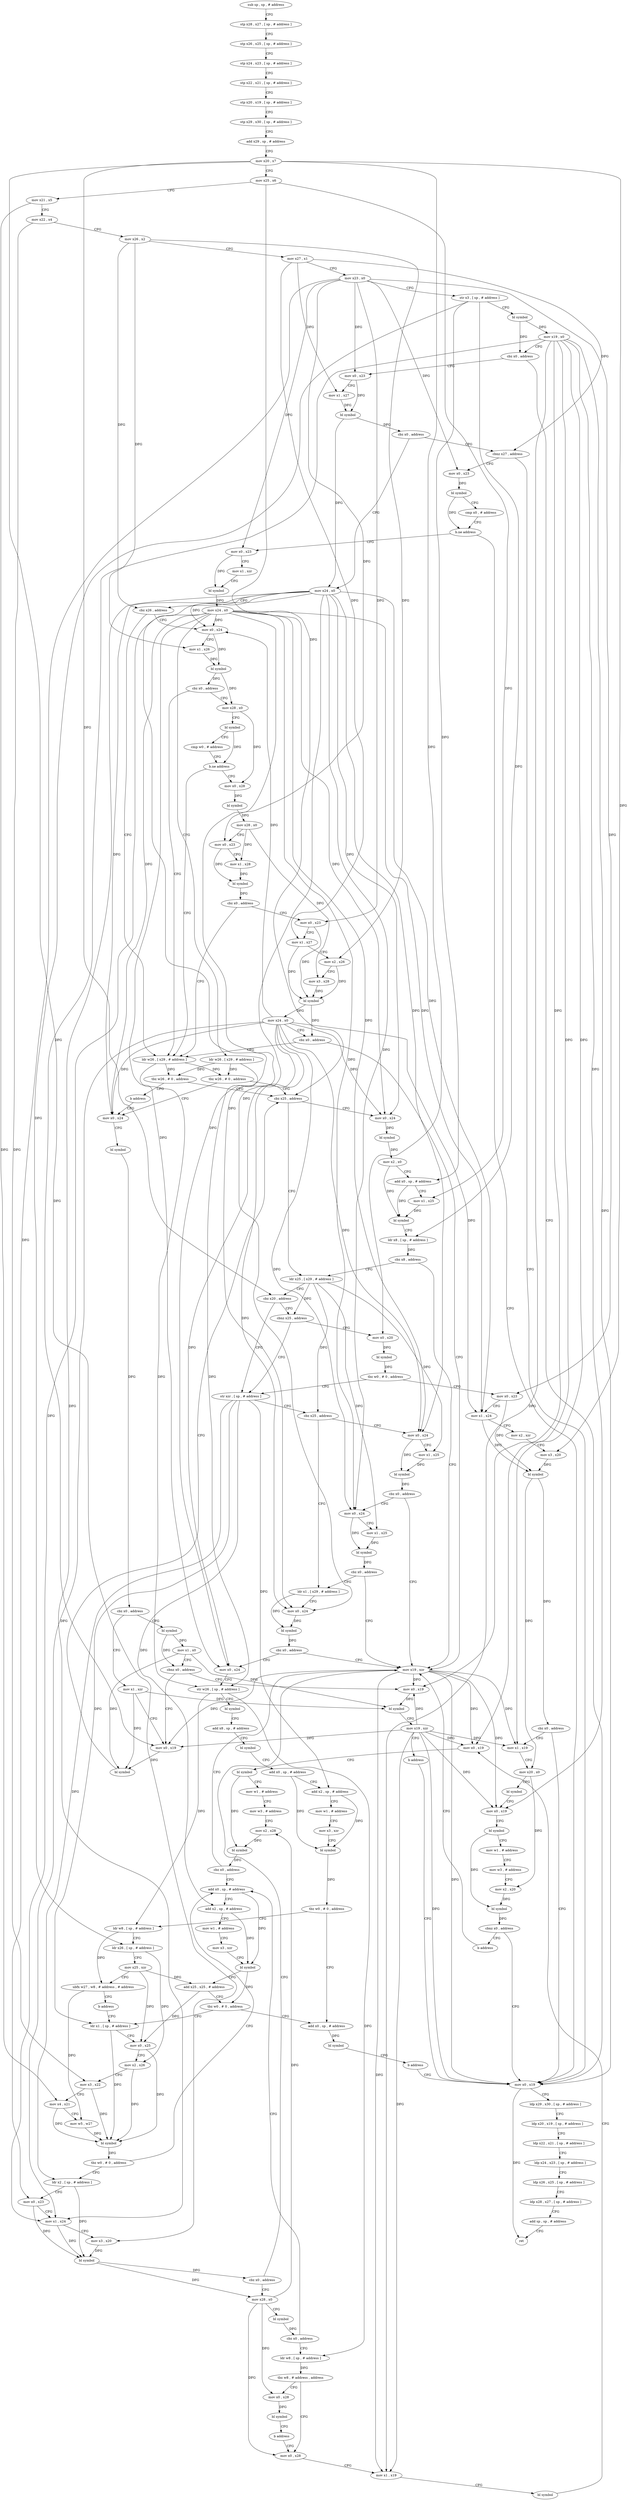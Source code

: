 digraph "func" {
"87488" [label = "sub sp , sp , # address" ]
"87492" [label = "stp x28 , x27 , [ sp , # address ]" ]
"87496" [label = "stp x26 , x25 , [ sp , # address ]" ]
"87500" [label = "stp x24 , x23 , [ sp , # address ]" ]
"87504" [label = "stp x22 , x21 , [ sp , # address ]" ]
"87508" [label = "stp x20 , x19 , [ sp , # address ]" ]
"87512" [label = "stp x29 , x30 , [ sp , # address ]" ]
"87516" [label = "add x29 , sp , # address" ]
"87520" [label = "mov x20 , x7" ]
"87524" [label = "mov x25 , x6" ]
"87528" [label = "mov x21 , x5" ]
"87532" [label = "mov x22 , x4" ]
"87536" [label = "mov x26 , x2" ]
"87540" [label = "mov x27 , x1" ]
"87544" [label = "mov x23 , x0" ]
"87548" [label = "str x3 , [ sp , # address ]" ]
"87552" [label = "bl symbol" ]
"87556" [label = "mov x19 , x0" ]
"87560" [label = "cbz x0 , address" ]
"88192" [label = "mov x0 , x19" ]
"87564" [label = "mov x0 , x23" ]
"88196" [label = "ldp x29 , x30 , [ sp , # address ]" ]
"88200" [label = "ldp x20 , x19 , [ sp , # address ]" ]
"88204" [label = "ldp x22 , x21 , [ sp , # address ]" ]
"88208" [label = "ldp x24 , x23 , [ sp , # address ]" ]
"88212" [label = "ldp x26 , x25 , [ sp , # address ]" ]
"88216" [label = "ldp x28 , x27 , [ sp , # address ]" ]
"88220" [label = "add sp , sp , # address" ]
"88224" [label = "ret" ]
"87568" [label = "mov x1 , x27" ]
"87572" [label = "bl symbol" ]
"87576" [label = "cbz x0 , address" ]
"87724" [label = "cbnz x27 , address" ]
"87580" [label = "mov x24 , x0" ]
"87728" [label = "mov x0 , x23" ]
"87584" [label = "cbz x26 , address" ]
"87676" [label = "ldr w26 , [ x29 , # address ]" ]
"87588" [label = "mov x0 , x24" ]
"87732" [label = "bl symbol" ]
"87736" [label = "cmp x0 , # address" ]
"87740" [label = "b.ne address" ]
"87744" [label = "mov x0 , x23" ]
"87680" [label = "tbz w26 , # 0 , address" ]
"87784" [label = "cbz x25 , address" ]
"87684" [label = "mov x0 , x24" ]
"87592" [label = "mov x1 , x26" ]
"87596" [label = "bl symbol" ]
"87600" [label = "cbz x0 , address" ]
"87604" [label = "mov x28 , x0" ]
"87748" [label = "mov x1 , xzr" ]
"87752" [label = "bl symbol" ]
"87756" [label = "mov x24 , x0" ]
"87760" [label = "ldr w26 , [ x29 , # address ]" ]
"87764" [label = "tbz w26 , # 0 , address" ]
"87768" [label = "b address" ]
"87820" [label = "ldr x25 , [ x29 , # address ]" ]
"87788" [label = "mov x0 , x24" ]
"87688" [label = "bl symbol" ]
"87692" [label = "cbz x0 , address" ]
"87772" [label = "mov x1 , xzr" ]
"87696" [label = "bl symbol" ]
"87608" [label = "bl symbol" ]
"87612" [label = "cmp w0 , # address" ]
"87616" [label = "b.ne address" ]
"87620" [label = "mov x0 , x28" ]
"87824" [label = "cbz x20 , address" ]
"87912" [label = "str xzr , [ sp , # address ]" ]
"87828" [label = "cbnz x25 , address" ]
"87792" [label = "bl symbol" ]
"87796" [label = "mov x2 , x0" ]
"87800" [label = "add x0 , sp , # address" ]
"87804" [label = "mov x1 , x25" ]
"87808" [label = "bl symbol" ]
"87812" [label = "ldr x8 , [ sp , # address ]" ]
"87816" [label = "cbz x8 , address" ]
"88188" [label = "mov x19 , xzr" ]
"87776" [label = "mov x0 , x19" ]
"87700" [label = "mov x1 , x0" ]
"87704" [label = "cbnz x0 , address" ]
"87708" [label = "mov x0 , x19" ]
"87624" [label = "bl symbol" ]
"87628" [label = "mov x28 , x0" ]
"87632" [label = "mov x0 , x23" ]
"87636" [label = "mov x1 , x28" ]
"87640" [label = "bl symbol" ]
"87644" [label = "cbz x0 , address" ]
"87648" [label = "mov x0 , x23" ]
"87916" [label = "cbz x25 , address" ]
"87952" [label = "ldr x1 , [ x29 , # address ]" ]
"87920" [label = "mov x0 , x24" ]
"87832" [label = "mov x0 , x20" ]
"87780" [label = "bl symbol" ]
"87712" [label = "bl symbol" ]
"87716" [label = "mov x19 , xzr" ]
"87720" [label = "b address" ]
"87652" [label = "mov x1 , x27" ]
"87656" [label = "mov x2 , x26" ]
"87660" [label = "mov x3 , x28" ]
"87664" [label = "bl symbol" ]
"87668" [label = "mov x24 , x0" ]
"87672" [label = "cbz x0 , address" ]
"87956" [label = "mov x0 , x24" ]
"87960" [label = "bl symbol" ]
"87964" [label = "cbz x0 , address" ]
"87968" [label = "mov x0 , x24" ]
"87924" [label = "mov x1 , x25" ]
"87928" [label = "bl symbol" ]
"87932" [label = "cbz x0 , address" ]
"87936" [label = "mov x0 , x24" ]
"87836" [label = "bl symbol" ]
"87840" [label = "tbz w0 , # 0 , address" ]
"87844" [label = "mov x0 , x23" ]
"87972" [label = "str w26 , [ sp , # address ]" ]
"87976" [label = "bl symbol" ]
"87980" [label = "add x8 , sp , # address" ]
"87984" [label = "bl symbol" ]
"87988" [label = "add x0 , sp , # address" ]
"87992" [label = "add x2 , sp , # address" ]
"87996" [label = "mov w1 , # address" ]
"88000" [label = "mov x3 , xzr" ]
"88004" [label = "bl symbol" ]
"88008" [label = "tbz w0 , # 0 , address" ]
"88228" [label = "add x0 , sp , # address" ]
"88012" [label = "ldr w8 , [ sp , # address ]" ]
"87940" [label = "mov x1 , x25" ]
"87944" [label = "bl symbol" ]
"87948" [label = "cbz x0 , address" ]
"87848" [label = "mov x1 , x24" ]
"87852" [label = "mov x2 , xzr" ]
"87856" [label = "mov x3 , x20" ]
"87860" [label = "bl symbol" ]
"87864" [label = "cbz x0 , address" ]
"87868" [label = "mov x1 , x19" ]
"88232" [label = "bl symbol" ]
"88236" [label = "b address" ]
"88016" [label = "ldr x26 , [ sp , # address ]" ]
"88020" [label = "mov x25 , xzr" ]
"88024" [label = "ubfx w27 , w8 , # address , # address" ]
"88028" [label = "b address" ]
"88100" [label = "ldr x1 , [ sp , # address ]" ]
"87872" [label = "mov x20 , x0" ]
"87876" [label = "bl symbol" ]
"87880" [label = "mov x0 , x19" ]
"87884" [label = "bl symbol" ]
"87888" [label = "mov w1 , # address" ]
"87892" [label = "mov w3 , # address" ]
"87896" [label = "mov x2 , x20" ]
"87900" [label = "bl symbol" ]
"87904" [label = "cbnz x0 , address" ]
"87908" [label = "b address" ]
"88104" [label = "mov x0 , x25" ]
"88108" [label = "mov x2 , x26" ]
"88112" [label = "mov x3 , x22" ]
"88116" [label = "mov x4 , x21" ]
"88120" [label = "mov w5 , w27" ]
"88124" [label = "bl symbol" ]
"88128" [label = "tbz w0 , # 0 , address" ]
"88072" [label = "add x0 , sp , # address" ]
"88132" [label = "ldr x2 , [ sp , # address ]" ]
"88076" [label = "add x2 , sp , # address" ]
"88080" [label = "mov w1 , # address" ]
"88084" [label = "mov x3 , xzr" ]
"88088" [label = "bl symbol" ]
"88092" [label = "add x25 , x25 , # address" ]
"88096" [label = "tbz w0 , # 0 , address" ]
"88136" [label = "mov x0 , x23" ]
"88140" [label = "mov x1 , x24" ]
"88144" [label = "mov x3 , x20" ]
"88148" [label = "bl symbol" ]
"88152" [label = "cbz x0 , address" ]
"88156" [label = "mov x28 , x0" ]
"88160" [label = "bl symbol" ]
"88164" [label = "cbz x0 , address" ]
"88168" [label = "ldr w8 , [ sp , # address ]" ]
"88172" [label = "tbz w8 , # address , address" ]
"88032" [label = "mov x0 , x28" ]
"88176" [label = "mov x0 , x28" ]
"88036" [label = "mov x1 , x19" ]
"88040" [label = "bl symbol" ]
"88044" [label = "mov x0 , x19" ]
"88048" [label = "bl symbol" ]
"88052" [label = "mov w1 , # address" ]
"88056" [label = "mov w3 , # address" ]
"88060" [label = "mov x2 , x28" ]
"88064" [label = "bl symbol" ]
"88068" [label = "cbz x0 , address" ]
"88180" [label = "bl symbol" ]
"88184" [label = "b address" ]
"87488" -> "87492" [ label = "CFG" ]
"87492" -> "87496" [ label = "CFG" ]
"87496" -> "87500" [ label = "CFG" ]
"87500" -> "87504" [ label = "CFG" ]
"87504" -> "87508" [ label = "CFG" ]
"87508" -> "87512" [ label = "CFG" ]
"87512" -> "87516" [ label = "CFG" ]
"87516" -> "87520" [ label = "CFG" ]
"87520" -> "87524" [ label = "CFG" ]
"87520" -> "87824" [ label = "DFG" ]
"87520" -> "87832" [ label = "DFG" ]
"87520" -> "87856" [ label = "DFG" ]
"87520" -> "88144" [ label = "DFG" ]
"87524" -> "87528" [ label = "CFG" ]
"87524" -> "87784" [ label = "DFG" ]
"87524" -> "87804" [ label = "DFG" ]
"87528" -> "87532" [ label = "CFG" ]
"87528" -> "88116" [ label = "DFG" ]
"87532" -> "87536" [ label = "CFG" ]
"87532" -> "88112" [ label = "DFG" ]
"87536" -> "87540" [ label = "CFG" ]
"87536" -> "87584" [ label = "DFG" ]
"87536" -> "87592" [ label = "DFG" ]
"87536" -> "87656" [ label = "DFG" ]
"87540" -> "87544" [ label = "CFG" ]
"87540" -> "87568" [ label = "DFG" ]
"87540" -> "87724" [ label = "DFG" ]
"87540" -> "87652" [ label = "DFG" ]
"87544" -> "87548" [ label = "CFG" ]
"87544" -> "87564" [ label = "DFG" ]
"87544" -> "87728" [ label = "DFG" ]
"87544" -> "87744" [ label = "DFG" ]
"87544" -> "87632" [ label = "DFG" ]
"87544" -> "87648" [ label = "DFG" ]
"87544" -> "87844" [ label = "DFG" ]
"87544" -> "88136" [ label = "DFG" ]
"87548" -> "87552" [ label = "CFG" ]
"87548" -> "87812" [ label = "DFG" ]
"87548" -> "88016" [ label = "DFG" ]
"87548" -> "87800" [ label = "DFG" ]
"87552" -> "87556" [ label = "DFG" ]
"87552" -> "87560" [ label = "DFG" ]
"87556" -> "87560" [ label = "CFG" ]
"87556" -> "88192" [ label = "DFG" ]
"87556" -> "87776" [ label = "DFG" ]
"87556" -> "87708" [ label = "DFG" ]
"87556" -> "87868" [ label = "DFG" ]
"87556" -> "87880" [ label = "DFG" ]
"87556" -> "88036" [ label = "DFG" ]
"87556" -> "88044" [ label = "DFG" ]
"87560" -> "88192" [ label = "CFG" ]
"87560" -> "87564" [ label = "CFG" ]
"88192" -> "88196" [ label = "CFG" ]
"88192" -> "88224" [ label = "DFG" ]
"87564" -> "87568" [ label = "CFG" ]
"87564" -> "87572" [ label = "DFG" ]
"88196" -> "88200" [ label = "CFG" ]
"88200" -> "88204" [ label = "CFG" ]
"88204" -> "88208" [ label = "CFG" ]
"88208" -> "88212" [ label = "CFG" ]
"88212" -> "88216" [ label = "CFG" ]
"88216" -> "88220" [ label = "CFG" ]
"88220" -> "88224" [ label = "CFG" ]
"87568" -> "87572" [ label = "DFG" ]
"87572" -> "87576" [ label = "DFG" ]
"87572" -> "87580" [ label = "DFG" ]
"87576" -> "87724" [ label = "CFG" ]
"87576" -> "87580" [ label = "CFG" ]
"87724" -> "88192" [ label = "CFG" ]
"87724" -> "87728" [ label = "CFG" ]
"87580" -> "87584" [ label = "CFG" ]
"87580" -> "87588" [ label = "DFG" ]
"87580" -> "87684" [ label = "DFG" ]
"87580" -> "87788" [ label = "DFG" ]
"87580" -> "87956" [ label = "DFG" ]
"87580" -> "87920" [ label = "DFG" ]
"87580" -> "87968" [ label = "DFG" ]
"87580" -> "87936" [ label = "DFG" ]
"87580" -> "87848" [ label = "DFG" ]
"87580" -> "88140" [ label = "DFG" ]
"87728" -> "87732" [ label = "DFG" ]
"87584" -> "87676" [ label = "CFG" ]
"87584" -> "87588" [ label = "CFG" ]
"87676" -> "87680" [ label = "DFG" ]
"87676" -> "87764" [ label = "DFG" ]
"87676" -> "87972" [ label = "DFG" ]
"87588" -> "87592" [ label = "CFG" ]
"87588" -> "87596" [ label = "DFG" ]
"87732" -> "87736" [ label = "CFG" ]
"87732" -> "87740" [ label = "DFG" ]
"87736" -> "87740" [ label = "CFG" ]
"87740" -> "88192" [ label = "CFG" ]
"87740" -> "87744" [ label = "CFG" ]
"87744" -> "87748" [ label = "CFG" ]
"87744" -> "87752" [ label = "DFG" ]
"87680" -> "87784" [ label = "CFG" ]
"87680" -> "87684" [ label = "CFG" ]
"87784" -> "87820" [ label = "CFG" ]
"87784" -> "87788" [ label = "CFG" ]
"87684" -> "87688" [ label = "CFG" ]
"87592" -> "87596" [ label = "DFG" ]
"87596" -> "87600" [ label = "DFG" ]
"87596" -> "87604" [ label = "DFG" ]
"87600" -> "87676" [ label = "CFG" ]
"87600" -> "87604" [ label = "CFG" ]
"87604" -> "87608" [ label = "CFG" ]
"87604" -> "87620" [ label = "DFG" ]
"87748" -> "87752" [ label = "CFG" ]
"87752" -> "87756" [ label = "DFG" ]
"87756" -> "87760" [ label = "CFG" ]
"87756" -> "87588" [ label = "DFG" ]
"87756" -> "87684" [ label = "DFG" ]
"87756" -> "87788" [ label = "DFG" ]
"87756" -> "87956" [ label = "DFG" ]
"87756" -> "87920" [ label = "DFG" ]
"87756" -> "87968" [ label = "DFG" ]
"87756" -> "87936" [ label = "DFG" ]
"87756" -> "87848" [ label = "DFG" ]
"87756" -> "88140" [ label = "DFG" ]
"87760" -> "87764" [ label = "DFG" ]
"87760" -> "87680" [ label = "DFG" ]
"87760" -> "87972" [ label = "DFG" ]
"87764" -> "87784" [ label = "CFG" ]
"87764" -> "87768" [ label = "CFG" ]
"87768" -> "87684" [ label = "CFG" ]
"87820" -> "87824" [ label = "CFG" ]
"87820" -> "87916" [ label = "DFG" ]
"87820" -> "87828" [ label = "DFG" ]
"87820" -> "87924" [ label = "DFG" ]
"87820" -> "87940" [ label = "DFG" ]
"87788" -> "87792" [ label = "DFG" ]
"87688" -> "87692" [ label = "DFG" ]
"87692" -> "87772" [ label = "CFG" ]
"87692" -> "87696" [ label = "CFG" ]
"87772" -> "87776" [ label = "CFG" ]
"87772" -> "87780" [ label = "DFG" ]
"87772" -> "87712" [ label = "DFG" ]
"87696" -> "87700" [ label = "DFG" ]
"87696" -> "87704" [ label = "DFG" ]
"87608" -> "87612" [ label = "CFG" ]
"87608" -> "87616" [ label = "DFG" ]
"87612" -> "87616" [ label = "CFG" ]
"87616" -> "87676" [ label = "CFG" ]
"87616" -> "87620" [ label = "CFG" ]
"87620" -> "87624" [ label = "DFG" ]
"87824" -> "87912" [ label = "CFG" ]
"87824" -> "87828" [ label = "CFG" ]
"87912" -> "87916" [ label = "CFG" ]
"87912" -> "88100" [ label = "DFG" ]
"87912" -> "88132" [ label = "DFG" ]
"87912" -> "87992" [ label = "DFG" ]
"87912" -> "88076" [ label = "DFG" ]
"87828" -> "87912" [ label = "CFG" ]
"87828" -> "87832" [ label = "CFG" ]
"87792" -> "87796" [ label = "DFG" ]
"87796" -> "87800" [ label = "CFG" ]
"87796" -> "87808" [ label = "DFG" ]
"87800" -> "87804" [ label = "CFG" ]
"87800" -> "87808" [ label = "DFG" ]
"87804" -> "87808" [ label = "DFG" ]
"87808" -> "87812" [ label = "CFG" ]
"87812" -> "87816" [ label = "DFG" ]
"87816" -> "88188" [ label = "CFG" ]
"87816" -> "87820" [ label = "CFG" ]
"88188" -> "88192" [ label = "DFG" ]
"88188" -> "87776" [ label = "DFG" ]
"88188" -> "87708" [ label = "DFG" ]
"88188" -> "87868" [ label = "DFG" ]
"88188" -> "87880" [ label = "DFG" ]
"88188" -> "88036" [ label = "DFG" ]
"88188" -> "88044" [ label = "DFG" ]
"87776" -> "87780" [ label = "DFG" ]
"87700" -> "87704" [ label = "CFG" ]
"87700" -> "87780" [ label = "DFG" ]
"87700" -> "87712" [ label = "DFG" ]
"87704" -> "87776" [ label = "CFG" ]
"87704" -> "87708" [ label = "CFG" ]
"87708" -> "87712" [ label = "DFG" ]
"87624" -> "87628" [ label = "DFG" ]
"87628" -> "87632" [ label = "CFG" ]
"87628" -> "87636" [ label = "DFG" ]
"87628" -> "87660" [ label = "DFG" ]
"87632" -> "87636" [ label = "CFG" ]
"87632" -> "87640" [ label = "DFG" ]
"87636" -> "87640" [ label = "DFG" ]
"87640" -> "87644" [ label = "DFG" ]
"87644" -> "87676" [ label = "CFG" ]
"87644" -> "87648" [ label = "CFG" ]
"87648" -> "87652" [ label = "CFG" ]
"87648" -> "87664" [ label = "DFG" ]
"87916" -> "87952" [ label = "CFG" ]
"87916" -> "87920" [ label = "CFG" ]
"87952" -> "87956" [ label = "CFG" ]
"87952" -> "87960" [ label = "DFG" ]
"87920" -> "87924" [ label = "CFG" ]
"87920" -> "87928" [ label = "DFG" ]
"87832" -> "87836" [ label = "DFG" ]
"87780" -> "87784" [ label = "CFG" ]
"87712" -> "87716" [ label = "CFG" ]
"87716" -> "87720" [ label = "CFG" ]
"87716" -> "88192" [ label = "DFG" ]
"87716" -> "87776" [ label = "DFG" ]
"87716" -> "87708" [ label = "DFG" ]
"87716" -> "87868" [ label = "DFG" ]
"87716" -> "87880" [ label = "DFG" ]
"87716" -> "88036" [ label = "DFG" ]
"87716" -> "88044" [ label = "DFG" ]
"87720" -> "88192" [ label = "CFG" ]
"87652" -> "87656" [ label = "CFG" ]
"87652" -> "87664" [ label = "DFG" ]
"87656" -> "87660" [ label = "CFG" ]
"87656" -> "87664" [ label = "DFG" ]
"87660" -> "87664" [ label = "DFG" ]
"87664" -> "87668" [ label = "DFG" ]
"87664" -> "87672" [ label = "DFG" ]
"87668" -> "87672" [ label = "CFG" ]
"87668" -> "87588" [ label = "DFG" ]
"87668" -> "87684" [ label = "DFG" ]
"87668" -> "87788" [ label = "DFG" ]
"87668" -> "87956" [ label = "DFG" ]
"87668" -> "87920" [ label = "DFG" ]
"87668" -> "87968" [ label = "DFG" ]
"87668" -> "87936" [ label = "DFG" ]
"87668" -> "87848" [ label = "DFG" ]
"87668" -> "88140" [ label = "DFG" ]
"87672" -> "88188" [ label = "CFG" ]
"87672" -> "87676" [ label = "CFG" ]
"87956" -> "87960" [ label = "DFG" ]
"87960" -> "87964" [ label = "DFG" ]
"87964" -> "88188" [ label = "CFG" ]
"87964" -> "87968" [ label = "CFG" ]
"87968" -> "87972" [ label = "CFG" ]
"87924" -> "87928" [ label = "DFG" ]
"87928" -> "87932" [ label = "DFG" ]
"87932" -> "88188" [ label = "CFG" ]
"87932" -> "87936" [ label = "CFG" ]
"87936" -> "87940" [ label = "CFG" ]
"87936" -> "87944" [ label = "DFG" ]
"87836" -> "87840" [ label = "DFG" ]
"87840" -> "87912" [ label = "CFG" ]
"87840" -> "87844" [ label = "CFG" ]
"87844" -> "87848" [ label = "CFG" ]
"87844" -> "87860" [ label = "DFG" ]
"87972" -> "87976" [ label = "CFG" ]
"87972" -> "88012" [ label = "DFG" ]
"87972" -> "88168" [ label = "DFG" ]
"87976" -> "87980" [ label = "CFG" ]
"87980" -> "87984" [ label = "CFG" ]
"87984" -> "87988" [ label = "CFG" ]
"87988" -> "87992" [ label = "CFG" ]
"87988" -> "88004" [ label = "DFG" ]
"87992" -> "87996" [ label = "CFG" ]
"87992" -> "88004" [ label = "DFG" ]
"87996" -> "88000" [ label = "CFG" ]
"88000" -> "88004" [ label = "CFG" ]
"88004" -> "88008" [ label = "DFG" ]
"88008" -> "88228" [ label = "CFG" ]
"88008" -> "88012" [ label = "CFG" ]
"88228" -> "88232" [ label = "DFG" ]
"88012" -> "88016" [ label = "CFG" ]
"88012" -> "88024" [ label = "DFG" ]
"87940" -> "87944" [ label = "DFG" ]
"87944" -> "87948" [ label = "DFG" ]
"87948" -> "88188" [ label = "CFG" ]
"87948" -> "87952" [ label = "CFG" ]
"87848" -> "87852" [ label = "CFG" ]
"87848" -> "87860" [ label = "DFG" ]
"87852" -> "87856" [ label = "CFG" ]
"87856" -> "87860" [ label = "DFG" ]
"87860" -> "87864" [ label = "DFG" ]
"87860" -> "87872" [ label = "DFG" ]
"87864" -> "88192" [ label = "CFG" ]
"87864" -> "87868" [ label = "CFG" ]
"87868" -> "87872" [ label = "CFG" ]
"88232" -> "88236" [ label = "CFG" ]
"88236" -> "88192" [ label = "CFG" ]
"88016" -> "88020" [ label = "CFG" ]
"88016" -> "88108" [ label = "DFG" ]
"88020" -> "88024" [ label = "CFG" ]
"88020" -> "88104" [ label = "DFG" ]
"88020" -> "88092" [ label = "DFG" ]
"88024" -> "88028" [ label = "CFG" ]
"88024" -> "88120" [ label = "DFG" ]
"88028" -> "88100" [ label = "CFG" ]
"88100" -> "88104" [ label = "CFG" ]
"88100" -> "88124" [ label = "DFG" ]
"87872" -> "87876" [ label = "CFG" ]
"87872" -> "87896" [ label = "DFG" ]
"87876" -> "87880" [ label = "CFG" ]
"87880" -> "87884" [ label = "CFG" ]
"87884" -> "87888" [ label = "CFG" ]
"87884" -> "87900" [ label = "DFG" ]
"87888" -> "87892" [ label = "CFG" ]
"87892" -> "87896" [ label = "CFG" ]
"87896" -> "87900" [ label = "DFG" ]
"87900" -> "87904" [ label = "DFG" ]
"87904" -> "88192" [ label = "CFG" ]
"87904" -> "87908" [ label = "CFG" ]
"87908" -> "88188" [ label = "CFG" ]
"88104" -> "88108" [ label = "CFG" ]
"88104" -> "88124" [ label = "DFG" ]
"88108" -> "88112" [ label = "CFG" ]
"88108" -> "88124" [ label = "DFG" ]
"88112" -> "88116" [ label = "CFG" ]
"88112" -> "88124" [ label = "DFG" ]
"88116" -> "88120" [ label = "CFG" ]
"88116" -> "88124" [ label = "DFG" ]
"88120" -> "88124" [ label = "DFG" ]
"88124" -> "88128" [ label = "DFG" ]
"88128" -> "88072" [ label = "CFG" ]
"88128" -> "88132" [ label = "CFG" ]
"88072" -> "88076" [ label = "CFG" ]
"88072" -> "88088" [ label = "DFG" ]
"88132" -> "88136" [ label = "CFG" ]
"88132" -> "88148" [ label = "DFG" ]
"88076" -> "88080" [ label = "CFG" ]
"88076" -> "88088" [ label = "DFG" ]
"88080" -> "88084" [ label = "CFG" ]
"88084" -> "88088" [ label = "CFG" ]
"88088" -> "88092" [ label = "CFG" ]
"88088" -> "88096" [ label = "DFG" ]
"88092" -> "88096" [ label = "CFG" ]
"88092" -> "88104" [ label = "DFG" ]
"88096" -> "88228" [ label = "CFG" ]
"88096" -> "88100" [ label = "CFG" ]
"88136" -> "88140" [ label = "CFG" ]
"88136" -> "88148" [ label = "DFG" ]
"88140" -> "88144" [ label = "CFG" ]
"88140" -> "88148" [ label = "DFG" ]
"88144" -> "88148" [ label = "DFG" ]
"88148" -> "88152" [ label = "DFG" ]
"88148" -> "88156" [ label = "DFG" ]
"88152" -> "88188" [ label = "CFG" ]
"88152" -> "88156" [ label = "CFG" ]
"88156" -> "88160" [ label = "CFG" ]
"88156" -> "88032" [ label = "DFG" ]
"88156" -> "88060" [ label = "DFG" ]
"88156" -> "88176" [ label = "DFG" ]
"88160" -> "88164" [ label = "DFG" ]
"88164" -> "88072" [ label = "CFG" ]
"88164" -> "88168" [ label = "CFG" ]
"88168" -> "88172" [ label = "DFG" ]
"88172" -> "88032" [ label = "CFG" ]
"88172" -> "88176" [ label = "CFG" ]
"88032" -> "88036" [ label = "CFG" ]
"88176" -> "88180" [ label = "DFG" ]
"88036" -> "88040" [ label = "CFG" ]
"88040" -> "88044" [ label = "CFG" ]
"88044" -> "88048" [ label = "CFG" ]
"88048" -> "88052" [ label = "CFG" ]
"88048" -> "88064" [ label = "DFG" ]
"88052" -> "88056" [ label = "CFG" ]
"88056" -> "88060" [ label = "CFG" ]
"88060" -> "88064" [ label = "DFG" ]
"88064" -> "88068" [ label = "DFG" ]
"88068" -> "88188" [ label = "CFG" ]
"88068" -> "88072" [ label = "CFG" ]
"88180" -> "88184" [ label = "CFG" ]
"88184" -> "88032" [ label = "CFG" ]
}
